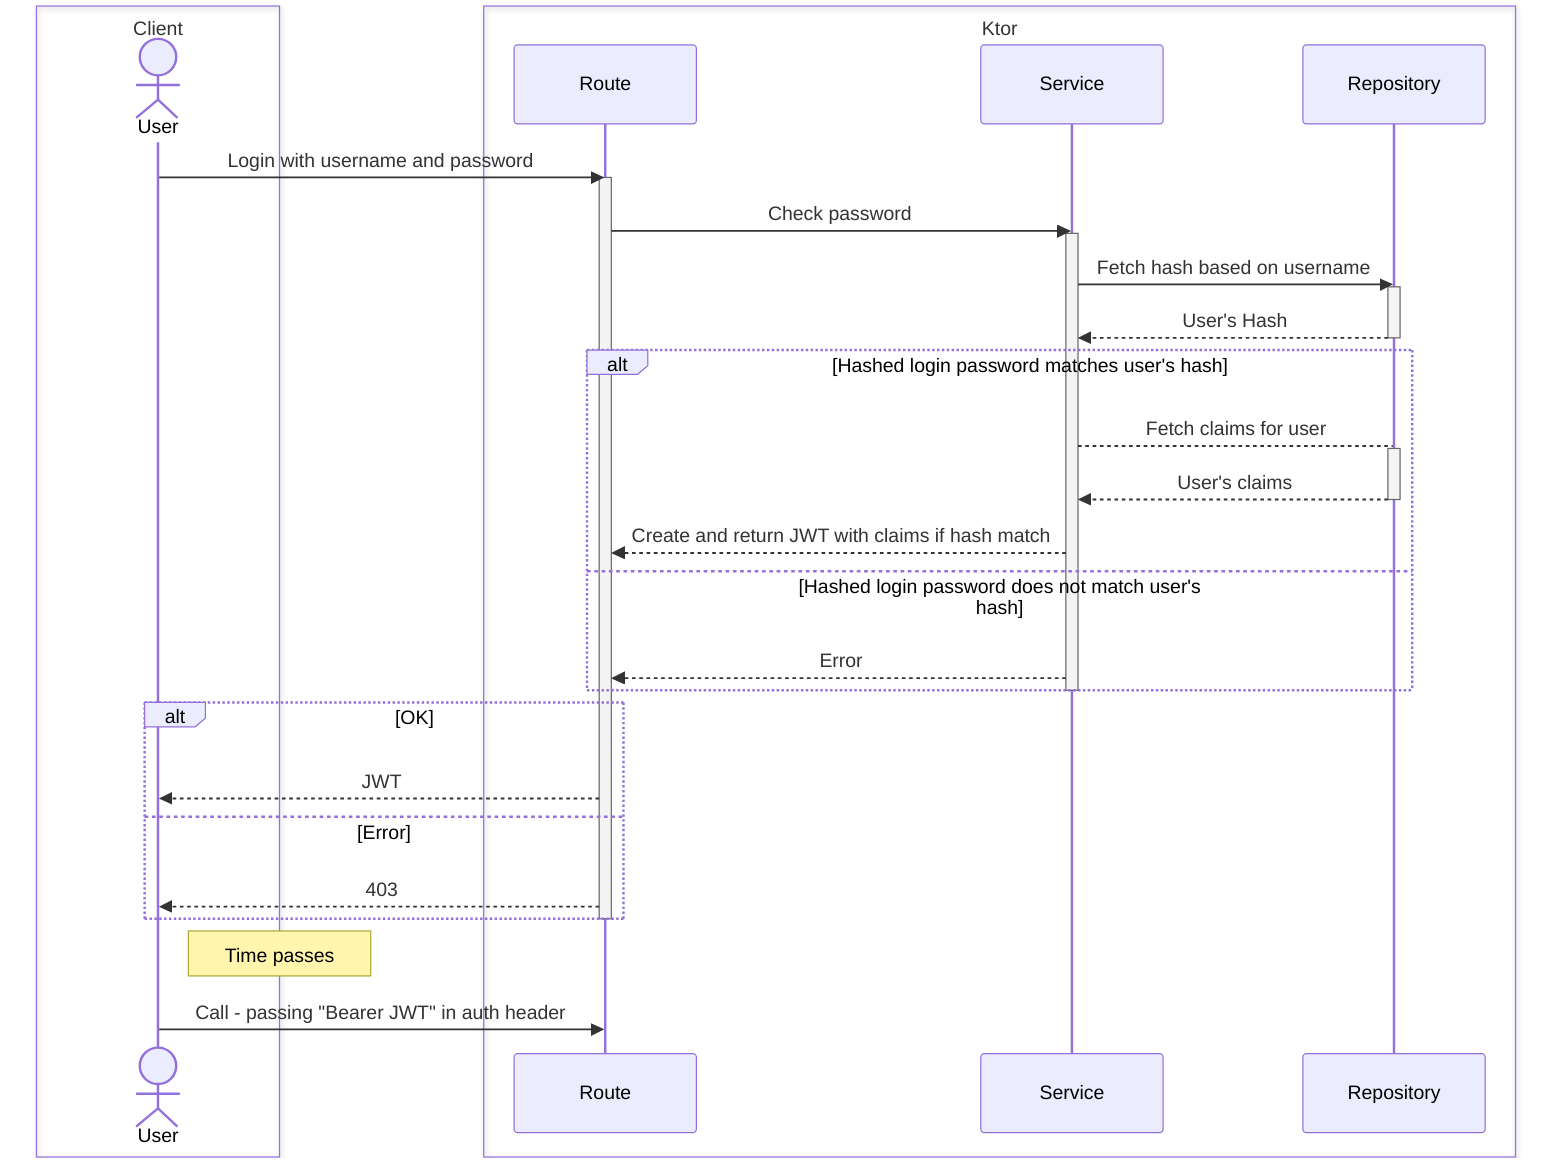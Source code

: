 %% mmdc -i jwt.mmd -o jwt.png -t forest -b lightgrey %%

sequenceDiagram
    box transparent Client
        actor User
    end
    box transparent Ktor
        participant Route
        participant Service
        participant Repository
    end
    User->>Route: Login with username and password
    activate Route
    Route->>Service: Check password
    activate Service
    Service->>Repository: Fetch hash based on username
    activate Repository
    Repository-->>Service: User's Hash
    deactivate Repository
    alt Hashed login password matches user's hash
        Service-->Repository: Fetch claims for user
        activate Repository
        Repository-->>Service: User's claims
        deactivate Repository
        Service-->>Route: Create and return JWT with claims if hash match
    else Hashed login password does not match user's hash
        Service-->>Route: Error
    end
    deactivate Service
    alt OK
        Route-->>User: JWT
    else Error
        Route-->>User: 403
    end
    
    deactivate Route

    Note right of User: Time passes
    User->>Route: Call - passing "Bearer JWT" in auth header